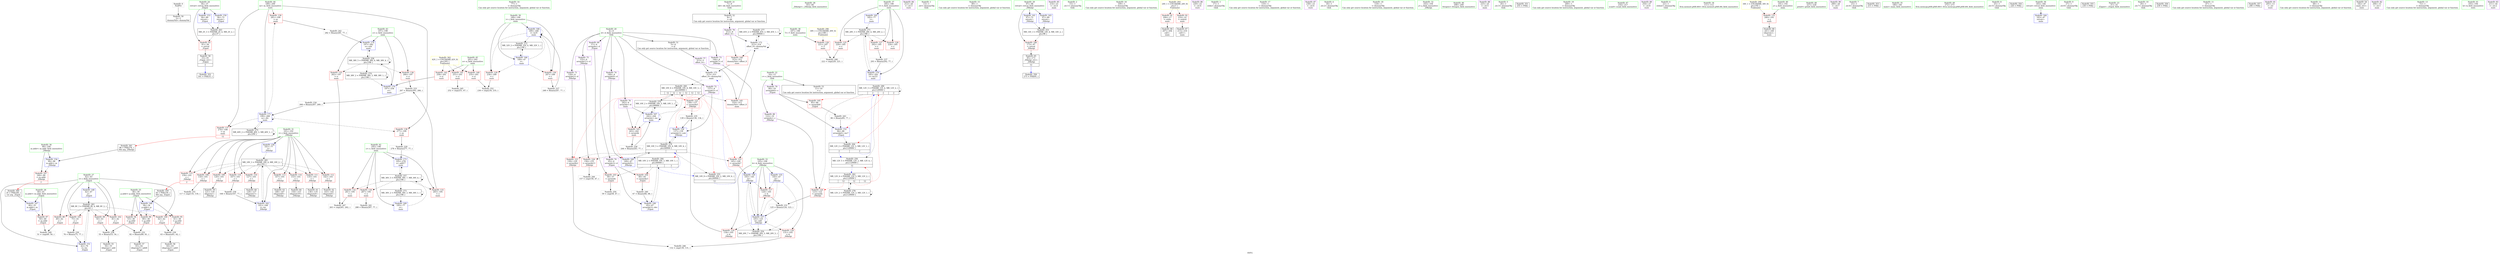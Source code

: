digraph "SVFG" {
	label="SVFG";

	Node0x55ccf06d3bd0 [shape=record,color=grey,label="{NodeID: 0\nNullPtr}"];
	Node0x55ccf06d3bd0 -> Node0x55ccf06fb740[style=solid];
	Node0x55ccf0713d00 [shape=record,color=black,label="{NodeID: 263\nMR_2V_3 = PHI(MR_2V_4, MR_2V_2, )\npts\{37 \}\n}"];
	Node0x55ccf0713d00 -> Node0x55ccf06fdaf0[style=dashed];
	Node0x55ccf06fae00 [shape=record,color=red,label="{NodeID: 97\n50\<--40\n\<--m.addr\n_Z2goii\n}"];
	Node0x55ccf06fae00 -> Node0x55ccf0708bc0[style=solid];
	Node0x55ccf06f82f0 [shape=record,color=green,label="{NodeID: 14\n77\<--1\n\<--dummyObj\nCan only get source location for instruction, argument, global var or function.}"];
	Node0x55ccf0732a00 [shape=record,color=black,label="{NodeID: 360\n35 = PHI(160, )\n1st arg _Z2goii }"];
	Node0x55ccf0732a00 -> Node0x55ccf0701700[style=solid];
	Node0x55ccf0718700 [shape=record,color=black,label="{NodeID: 277\nMR_45V_2 = PHI(MR_45V_3, MR_45V_1, )\npts\{90000 \}\n}"];
	Node0x55ccf0718700 -> Node0x55ccf0702b50[style=dashed];
	Node0x55ccf0718700 -> Node0x55ccf0718700[style=dashed];
	Node0x55ccf06fa940 [shape=record,color=red,label="{NodeID: 111\n135\<--101\n\<--i\n_Z4helpi\n}"];
	Node0x55ccf06fa940 -> Node0x55ccf06fc0f0[style=solid];
	Node0x55ccf06f9450 [shape=record,color=green,label="{NodeID: 28\n93\<--94\n_Z4helpi\<--_Z4helpi_field_insensitive\n}"];
	Node0x55ccf0700520 [shape=record,color=red,label="{NodeID: 125\n220\<--185\n\<--t\nmain\n}"];
	Node0x55ccf0700520 -> Node0x55ccf0708a40[style=solid];
	Node0x55ccf06f9fe0 [shape=record,color=green,label="{NodeID: 42\n195\<--196\ns\<--s_field_insensitive\nmain\n}"];
	Node0x55ccf06f9fe0 -> Node0x55ccf0700ad0[style=solid];
	Node0x55ccf06f9fe0 -> Node0x55ccf0700ba0[style=solid];
	Node0x55ccf06f9fe0 -> Node0x55ccf0700c70[style=solid];
	Node0x55ccf06f9fe0 -> Node0x55ccf07028e0[style=solid];
	Node0x55ccf06f9fe0 -> Node0x55ccf0702c20[style=solid];
	Node0x55ccf0701080 [shape=record,color=red,label="{NodeID: 139\n281\<--199\n\<--m\nmain\n}"];
	Node0x55ccf0701080 -> Node0x55ccf0708140[style=solid];
	Node0x55ccf06fbce0 [shape=record,color=black,label="{NodeID: 56\n64\<--63\nidxprom2\<--add1\n_Z2goii\n}"];
	Node0x55ccf0707840 [shape=record,color=grey,label="{NodeID: 236\n168 = Binary(167, 77, )\n}"];
	Node0x55ccf0707840 -> Node0x55ccf0702330[style=solid];
	Node0x55ccf0701be0 [shape=record,color=blue,label="{NodeID: 153\n36\<--89\nretval\<--\n_Z2goii\n}"];
	Node0x55ccf0701be0 -> Node0x55ccf0713d00[style=dashed];
	Node0x55ccf06fc840 [shape=record,color=purple,label="{NodeID: 70\n65\<--4\narrayidx3\<--d\n_Z2goii\n}"];
	Node0x55ccf06fc840 -> Node0x55ccf06fb3b0[style=solid];
	Node0x55ccf06fc840 -> Node0x55ccf07018a0[style=solid];
	Node0x55ccf0708d40 [shape=record,color=grey,label="{NodeID: 250\n59 = cmp(58, 47, )\n}"];
	Node0x55ccf0702740 [shape=record,color=blue,label="{NodeID: 167\n242\<--244\narrayidx\<--inc\nmain\n}"];
	Node0x55ccf0702740 -> Node0x55ccf07013c0[style=dashed];
	Node0x55ccf0702740 -> Node0x55ccf0702740[style=dashed];
	Node0x55ccf0702740 -> Node0x55ccf0712e00[style=dashed];
	Node0x55ccf0702740 -> Node0x55ccf0718200[style=dashed];
	Node0x55ccf06fd3a0 [shape=record,color=purple,label="{NodeID: 84\n212\<--20\n\<--.str.3\nmain\n}"];
	Node0x55ccf06e7e80 [shape=record,color=green,label="{NodeID: 1\n13\<--1\n.str\<--dummyObj\nGlob }"];
	Node0x55ccf0714200 [shape=record,color=black,label="{NodeID: 264\nMR_12V_2 = PHI(MR_12V_3, MR_12V_1, )\npts\{120000 \}\n|{<s0>2|<s1>2}}"];
	Node0x55ccf0714200:s0 -> Node0x55ccf0711a00[style=dashed,color=blue];
	Node0x55ccf0714200:s1 -> Node0x55ccf0719600[style=dashed,color=blue];
	Node0x55ccf06faed0 [shape=record,color=red,label="{NodeID: 98\n49\<--42\n\<--i\n_Z2goii\n}"];
	Node0x55ccf06faed0 -> Node0x55ccf0708bc0[style=solid];
	Node0x55ccf06f83c0 [shape=record,color=green,label="{NodeID: 15\n89\<--1\n\<--dummyObj\nCan only get source location for instruction, argument, global var or function.}"];
	Node0x55ccf0732b40 [shape=record,color=black,label="{NodeID: 361\n96 = PHI(274, )\n0th arg _Z4helpi }"];
	Node0x55ccf0732b40 -> Node0x55ccf0701cb0[style=solid];
	Node0x55ccf0718c00 [shape=record,color=black,label="{NodeID: 278\nMR_12V_2 = PHI(MR_12V_3, MR_12V_1, )\npts\{120000 \}\n}"];
	Node0x55ccf0718c00 -> Node0x55ccf0713800[style=dashed];
	Node0x55ccf0718c00 -> Node0x55ccf0718c00[style=dashed];
	Node0x55ccf06faa10 [shape=record,color=red,label="{NodeID: 112\n142\<--101\n\<--i\n_Z4helpi\n}"];
	Node0x55ccf06faa10 -> Node0x55ccf06fc1c0[style=solid];
	Node0x55ccf06f9520 [shape=record,color=green,label="{NodeID: 29\n97\<--98\nretval\<--retval_field_insensitive\n_Z4helpi\n}"];
	Node0x55ccf06f9520 -> Node0x55ccf06fa530[style=solid];
	Node0x55ccf06f9520 -> Node0x55ccf0702260[style=solid];
	Node0x55ccf06f9520 -> Node0x55ccf0702400[style=solid];
	Node0x55ccf07005f0 [shape=record,color=red,label="{NodeID: 126\n224\<--185\n\<--t\nmain\n}"];
	Node0x55ccf06fa0b0 [shape=record,color=green,label="{NodeID: 43\n197\<--198\ne\<--e_field_insensitive\nmain\n}"];
	Node0x55ccf06fa0b0 -> Node0x55ccf0700d40[style=solid];
	Node0x55ccf06fa0b0 -> Node0x55ccf0700e10[style=solid];
	Node0x55ccf06fa0b0 -> Node0x55ccf07029b0[style=solid];
	Node0x55ccf06fa0b0 -> Node0x55ccf0702cf0[style=solid];
	Node0x55ccf0701150 [shape=record,color=red,label="{NodeID: 140\n235\<--201\n\<--n\nmain\n}"];
	Node0x55ccf0701150 -> Node0x55ccf0709040[style=solid];
	Node0x55ccf06fbdb0 [shape=record,color=black,label="{NodeID: 57\n83\<--82\nidxprom5\<--add4\n_Z2goii\n}"];
	Node0x55ccf07079c0 [shape=record,color=grey,label="{NodeID: 237\n293 = Binary(292, 77, )\n}"];
	Node0x55ccf07079c0 -> Node0x55ccf0702e90[style=solid];
	Node0x55ccf0701cb0 [shape=record,color=blue,label="{NodeID: 154\n99\<--96\nm.addr\<--m\n_Z4helpi\n}"];
	Node0x55ccf0701cb0 -> Node0x55ccf06fa600[style=dashed];
	Node0x55ccf06fc910 [shape=record,color=purple,label="{NodeID: 71\n129\<--4\narrayidx2\<--d\n_Z4helpi\n}"];
	Node0x55ccf06fc910 -> Node0x55ccf07001e0[style=solid];
	Node0x55ccf0708ec0 [shape=record,color=grey,label="{NodeID: 251\n117 = cmp(116, 118, )\n}"];
	Node0x55ccf0702810 [shape=record,color=blue,label="{NodeID: 168\n189\<--248\ni\<--inc9\nmain\n}"];
	Node0x55ccf0702810 -> Node0x55ccf0700860[style=dashed];
	Node0x55ccf0702810 -> Node0x55ccf0700930[style=dashed];
	Node0x55ccf0702810 -> Node0x55ccf0702810[style=dashed];
	Node0x55ccf0702810 -> Node0x55ccf0716e00[style=dashed];
	Node0x55ccf06fd470 [shape=record,color=purple,label="{NodeID: 85\n214\<--23\n\<--.str.4\nmain\n}"];
	Node0x55ccf06d4130 [shape=record,color=green,label="{NodeID: 2\n15\<--1\n.str.1\<--dummyObj\nGlob }"];
	Node0x55ccf0714700 [shape=record,color=black,label="{NodeID: 265\nMR_18V_3 = PHI(MR_18V_4, MR_18V_2, )\npts\{102 \}\n}"];
	Node0x55ccf0714700 -> Node0x55ccf06fa6d0[style=dashed];
	Node0x55ccf0714700 -> Node0x55ccf06fa7a0[style=dashed];
	Node0x55ccf0714700 -> Node0x55ccf06fa870[style=dashed];
	Node0x55ccf0714700 -> Node0x55ccf06fa940[style=dashed];
	Node0x55ccf0714700 -> Node0x55ccf06faa10[style=dashed];
	Node0x55ccf0714700 -> Node0x55ccf06faae0[style=dashed];
	Node0x55ccf0714700 -> Node0x55ccf06fabb0[style=dashed];
	Node0x55ccf0714700 -> Node0x55ccf06ffd80[style=dashed];
	Node0x55ccf0714700 -> Node0x55ccf06ffe10[style=dashed];
	Node0x55ccf0714700 -> Node0x55ccf0702330[style=dashed];
	Node0x55ccf06fafa0 [shape=record,color=red,label="{NodeID: 99\n54\<--42\n\<--i\n_Z2goii\n}"];
	Node0x55ccf06fafa0 -> Node0x55ccf0707b40[style=solid];
	Node0x55ccf06f8c10 [shape=record,color=green,label="{NodeID: 16\n109\<--1\n\<--dummyObj\nCan only get source location for instruction, argument, global var or function.}"];
	Node0x55ccf0719100 [shape=record,color=black,label="{NodeID: 279\nMR_10V_5 = PHI(MR_10V_6, MR_10V_4, )\npts\{60000 \}\n|{|<s7>2}}"];
	Node0x55ccf0719100 -> Node0x55ccf07001e0[style=dashed];
	Node0x55ccf0719100 -> Node0x55ccf07002b0[style=dashed];
	Node0x55ccf0719100 -> Node0x55ccf0700380[style=dashed];
	Node0x55ccf0719100 -> Node0x55ccf0700450[style=dashed];
	Node0x55ccf0719100 -> Node0x55ccf0701ff0[style=dashed];
	Node0x55ccf0719100 -> Node0x55ccf0702190[style=dashed];
	Node0x55ccf0719100 -> Node0x55ccf0711500[style=dashed];
	Node0x55ccf0719100:s7 -> Node0x55ccf071aa00[style=dashed,color=red];
	Node0x55ccf06faae0 [shape=record,color=red,label="{NodeID: 113\n147\<--101\n\<--i\n_Z4helpi\n}"];
	Node0x55ccf06faae0 -> Node0x55ccf06fc290[style=solid];
	Node0x55ccf06f95f0 [shape=record,color=green,label="{NodeID: 30\n99\<--100\nm.addr\<--m.addr_field_insensitive\n_Z4helpi\n}"];
	Node0x55ccf06f95f0 -> Node0x55ccf06fa600[style=solid];
	Node0x55ccf06f95f0 -> Node0x55ccf0701cb0[style=solid];
	Node0x55ccf071d700 [shape=record,color=yellow,style=double,label="{NodeID: 293\n24V_1 = ENCHI(MR_24V_0)\npts\{1 \}\nFun[main]}"];
	Node0x55ccf071d700 -> Node0x55ccf06fd950[style=dashed];
	Node0x55ccf071d700 -> Node0x55ccf06fda20[style=dashed];
	Node0x55ccf07006c0 [shape=record,color=red,label="{NodeID: 127\n292\<--185\n\<--t\nmain\n}"];
	Node0x55ccf07006c0 -> Node0x55ccf07079c0[style=solid];
	Node0x55ccf06fa180 [shape=record,color=green,label="{NodeID: 44\n199\<--200\nm\<--m_field_insensitive\nmain\n}"];
	Node0x55ccf06fa180 -> Node0x55ccf0700ee0[style=solid];
	Node0x55ccf06fa180 -> Node0x55ccf0700fb0[style=solid];
	Node0x55ccf06fa180 -> Node0x55ccf0701080[style=solid];
	Node0x55ccf06fa180 -> Node0x55ccf0702a80[style=solid];
	Node0x55ccf0701220 [shape=record,color=red,label="{NodeID: 141\n251\<--201\n\<--n\nmain\n}"];
	Node0x55ccf0701220 -> Node0x55ccf07085c0[style=solid];
	Node0x55ccf06fbe80 [shape=record,color=black,label="{NodeID: 58\n33\<--91\n_Z2goii_ret\<--\n_Z2goii\n|{<s0>2}}"];
	Node0x55ccf06fbe80:s0 -> Node0x55ccf07320d0[style=solid,color=blue];
	Node0x55ccf0707b40 [shape=record,color=grey,label="{NodeID: 238\n55 = Binary(53, 54, )\n}"];
	Node0x55ccf0707b40 -> Node0x55ccf06fbc10[style=solid];
	Node0x55ccf0701d80 [shape=record,color=blue,label="{NodeID: 155\n105\<--47\nk\<--\n_Z4helpi\n}"];
	Node0x55ccf0701d80 -> Node0x55ccf06ffea0[style=dashed];
	Node0x55ccf0701d80 -> Node0x55ccf0701f20[style=dashed];
	Node0x55ccf0701d80 -> Node0x55ccf0711000[style=dashed];
	Node0x55ccf06fc9e0 [shape=record,color=purple,label="{NodeID: 72\n137\<--4\narrayidx5\<--d\n_Z4helpi\n}"];
	Node0x55ccf06fc9e0 -> Node0x55ccf07002b0[style=solid];
	Node0x55ccf06fc9e0 -> Node0x55ccf0701ff0[style=solid];
	Node0x55ccf0709040 [shape=record,color=grey,label="{NodeID: 252\n236 = cmp(234, 235, )\n}"];
	Node0x55ccf07028e0 [shape=record,color=blue,label="{NodeID: 169\n195\<--77\ns\<--\nmain\n}"];
	Node0x55ccf07028e0 -> Node0x55ccf0711f00[style=dashed];
	Node0x55ccf06fd540 [shape=record,color=purple,label="{NodeID: 86\n229\<--23\n\<--.str.4\nmain\n}"];
	Node0x55ccf06ee6b0 [shape=record,color=green,label="{NodeID: 3\n17\<--1\nstdin\<--dummyObj\nGlob }"];
	Node0x55ccf06fb070 [shape=record,color=red,label="{NodeID: 100\n62\<--42\n\<--i\n_Z2goii\n}"];
	Node0x55ccf06fb070 -> Node0x55ccf0707cc0[style=solid];
	Node0x55ccf06f8ca0 [shape=record,color=green,label="{NodeID: 17\n110\<--1\n\<--dummyObj\nCan only get source location for instruction, argument, global var or function.}"];
	Node0x55ccf0719600 [shape=record,color=black,label="{NodeID: 280\nMR_12V_3 = PHI(MR_12V_4, MR_12V_2, )\npts\{120000 \}\n|{|<s3>2|<s4>2|<s5>2}}"];
	Node0x55ccf0719600 -> Node0x55ccf0700110[style=dashed];
	Node0x55ccf0719600 -> Node0x55ccf0711a00[style=dashed];
	Node0x55ccf0719600 -> Node0x55ccf0719600[style=dashed];
	Node0x55ccf0719600:s3 -> Node0x55ccf06fb480[style=dashed,color=red];
	Node0x55ccf0719600:s4 -> Node0x55ccf0701b10[style=dashed,color=red];
	Node0x55ccf0719600:s5 -> Node0x55ccf0714200[style=dashed,color=red];
	Node0x55ccf06fabb0 [shape=record,color=red,label="{NodeID: 114\n153\<--101\n\<--i\n_Z4helpi\n}"];
	Node0x55ccf06fabb0 -> Node0x55ccf06fc360[style=solid];
	Node0x55ccf06f96c0 [shape=record,color=green,label="{NodeID: 31\n101\<--102\ni\<--i_field_insensitive\n_Z4helpi\n}"];
	Node0x55ccf06f96c0 -> Node0x55ccf06fa6d0[style=solid];
	Node0x55ccf06f96c0 -> Node0x55ccf06fa7a0[style=solid];
	Node0x55ccf06f96c0 -> Node0x55ccf06fa870[style=solid];
	Node0x55ccf06f96c0 -> Node0x55ccf06fa940[style=solid];
	Node0x55ccf06f96c0 -> Node0x55ccf06faa10[style=solid];
	Node0x55ccf06f96c0 -> Node0x55ccf06faae0[style=solid];
	Node0x55ccf06f96c0 -> Node0x55ccf06fabb0[style=solid];
	Node0x55ccf06f96c0 -> Node0x55ccf06ffd80[style=solid];
	Node0x55ccf06f96c0 -> Node0x55ccf06ffe10[style=solid];
	Node0x55ccf06f96c0 -> Node0x55ccf0701e50[style=solid];
	Node0x55ccf06f96c0 -> Node0x55ccf0702330[style=solid];
	Node0x55ccf0700790 [shape=record,color=red,label="{NodeID: 128\n221\<--187\n\<--T\nmain\n}"];
	Node0x55ccf0700790 -> Node0x55ccf0708a40[style=solid];
	Node0x55ccf06fa250 [shape=record,color=green,label="{NodeID: 45\n201\<--202\nn\<--n_field_insensitive\nmain\n}"];
	Node0x55ccf06fa250 -> Node0x55ccf0701150[style=solid];
	Node0x55ccf06fa250 -> Node0x55ccf0701220[style=solid];
	Node0x55ccf06fa250 -> Node0x55ccf07012f0[style=solid];
	Node0x55ccf07012f0 [shape=record,color=red,label="{NodeID: 142\n258\<--201\n\<--n\nmain\n}"];
	Node0x55ccf07012f0 -> Node0x55ccf07029b0[style=solid];
	Node0x55ccf06fbf50 [shape=record,color=black,label="{NodeID: 59\n121\<--120\nidxprom\<--\n_Z4helpi\n}"];
	Node0x55ccf0707cc0 [shape=record,color=grey,label="{NodeID: 239\n63 = Binary(61, 62, )\n}"];
	Node0x55ccf0707cc0 -> Node0x55ccf06fbce0[style=solid];
	Node0x55ccf0701e50 [shape=record,color=blue,label="{NodeID: 156\n101\<--77\ni\<--\n_Z4helpi\n}"];
	Node0x55ccf0701e50 -> Node0x55ccf0714700[style=dashed];
	Node0x55ccf06fcab0 [shape=record,color=purple,label="{NodeID: 73\n144\<--4\narrayidx7\<--d\n_Z4helpi\n}"];
	Node0x55ccf06fcab0 -> Node0x55ccf0700380[style=solid];
	Node0x55ccf0710b00 [shape=record,color=black,label="{NodeID: 253\nMR_14V_3 = PHI(MR_14V_4, MR_14V_2, )\npts\{98 \}\n}"];
	Node0x55ccf0710b00 -> Node0x55ccf06fa530[style=dashed];
	Node0x55ccf07029b0 [shape=record,color=blue,label="{NodeID: 170\n197\<--258\ne\<--\nmain\n}"];
	Node0x55ccf07029b0 -> Node0x55ccf0712400[style=dashed];
	Node0x55ccf06fd610 [shape=record,color=purple,label="{NodeID: 87\n238\<--23\n\<--.str.4\nmain\n}"];
	Node0x55ccf06e7c70 [shape=record,color=green,label="{NodeID: 4\n18\<--1\n.str.2\<--dummyObj\nGlob }"];
	Node0x55ccf06fb140 [shape=record,color=red,label="{NodeID: 101\n75\<--42\n\<--i\n_Z2goii\n}"];
	Node0x55ccf06fb140 -> Node0x55ccf0706f40[style=solid];
	Node0x55ccf06f8d30 [shape=record,color=green,label="{NodeID: 18\n118\<--1\n\<--dummyObj\nCan only get source location for instruction, argument, global var or function.}"];
	Node0x55ccf06ffd80 [shape=record,color=red,label="{NodeID: 115\n159\<--101\n\<--i\n_Z4helpi\n|{<s0>2}}"];
	Node0x55ccf06ffd80:s0 -> Node0x55ccf0732830[style=solid,color=red];
	Node0x55ccf06f9790 [shape=record,color=green,label="{NodeID: 32\n103\<--104\nj\<--j_field_insensitive\n_Z4helpi\n}"];
	Node0x55ccf0700860 [shape=record,color=red,label="{NodeID: 129\n234\<--189\n\<--i\nmain\n}"];
	Node0x55ccf0700860 -> Node0x55ccf0709040[style=solid];
	Node0x55ccf06fa320 [shape=record,color=green,label="{NodeID: 46\n208\<--209\nfreopen\<--freopen_field_insensitive\n}"];
	Node0x55ccf07013c0 [shape=record,color=red,label="{NodeID: 143\n243\<--242\n\<--arrayidx\nmain\n}"];
	Node0x55ccf07013c0 -> Node0x55ccf0706c40[style=solid];
	Node0x55ccf06fc020 [shape=record,color=black,label="{NodeID: 60\n128\<--127\nidxprom1\<--\n_Z4helpi\n}"];
	Node0x55ccf0707e40 [shape=record,color=grey,label="{NodeID: 240\n67 = Binary(66, 68, )\n}"];
	Node0x55ccf0707e40 -> Node0x55ccf07018a0[style=solid];
	Node0x55ccf0701f20 [shape=record,color=blue,label="{NodeID: 157\n105\<--125\nk\<--add\n_Z4helpi\n}"];
	Node0x55ccf0701f20 -> Node0x55ccf06ffea0[style=dashed];
	Node0x55ccf0701f20 -> Node0x55ccf06fff70[style=dashed];
	Node0x55ccf0701f20 -> Node0x55ccf0700040[style=dashed];
	Node0x55ccf0701f20 -> Node0x55ccf0701f20[style=dashed];
	Node0x55ccf0701f20 -> Node0x55ccf07020c0[style=dashed];
	Node0x55ccf0701f20 -> Node0x55ccf0711000[style=dashed];
	Node0x55ccf06fcb80 [shape=record,color=purple,label="{NodeID: 74\n149\<--4\narrayidx9\<--d\n_Z4helpi\n}"];
	Node0x55ccf06fcb80 -> Node0x55ccf0702190[style=solid];
	Node0x55ccf0711000 [shape=record,color=black,label="{NodeID: 254\nMR_20V_7 = PHI(MR_20V_3, MR_20V_5, )\npts\{106 \}\n}"];
	Node0x55ccf0702a80 [shape=record,color=blue,label="{NodeID: 171\n199\<--268\nm\<--div\nmain\n}"];
	Node0x55ccf0702a80 -> Node0x55ccf0700ee0[style=dashed];
	Node0x55ccf0702a80 -> Node0x55ccf0700fb0[style=dashed];
	Node0x55ccf0702a80 -> Node0x55ccf0701080[style=dashed];
	Node0x55ccf0702a80 -> Node0x55ccf0702a80[style=dashed];
	Node0x55ccf0702a80 -> Node0x55ccf0717d00[style=dashed];
	Node0x55ccf06fd6e0 [shape=record,color=purple,label="{NodeID: 88\n225\<--25\n\<--.str.5\nmain\n}"];
	Node0x55ccf06e7d00 [shape=record,color=green,label="{NodeID: 5\n20\<--1\n.str.3\<--dummyObj\nGlob }"];
	Node0x55ccf0731580 [shape=record,color=black,label="{NodeID: 351\n255 = PHI()\n}"];
	Node0x55ccf06fb210 [shape=record,color=red,label="{NodeID: 102\n81\<--42\n\<--i\n_Z2goii\n}"];
	Node0x55ccf06fb210 -> Node0x55ccf0707240[style=solid];
	Node0x55ccf06f8dc0 [shape=record,color=green,label="{NodeID: 19\n269\<--1\n\<--dummyObj\nCan only get source location for instruction, argument, global var or function.}"];
	Node0x55ccf06ffe10 [shape=record,color=red,label="{NodeID: 116\n167\<--101\n\<--i\n_Z4helpi\n}"];
	Node0x55ccf06ffe10 -> Node0x55ccf0707840[style=solid];
	Node0x55ccf06f9860 [shape=record,color=green,label="{NodeID: 33\n105\<--106\nk\<--k_field_insensitive\n_Z4helpi\n}"];
	Node0x55ccf06f9860 -> Node0x55ccf06ffea0[style=solid];
	Node0x55ccf06f9860 -> Node0x55ccf06fff70[style=solid];
	Node0x55ccf06f9860 -> Node0x55ccf0700040[style=solid];
	Node0x55ccf06f9860 -> Node0x55ccf0701d80[style=solid];
	Node0x55ccf06f9860 -> Node0x55ccf0701f20[style=solid];
	Node0x55ccf06f9860 -> Node0x55ccf07020c0[style=solid];
	Node0x55ccf071e3e0 [shape=record,color=yellow,style=double,label="{NodeID: 296\n30V_1 = ENCHI(MR_30V_0)\npts\{188 \}\nFun[main]}"];
	Node0x55ccf071e3e0 -> Node0x55ccf0700790[style=dashed];
	Node0x55ccf0700930 [shape=record,color=red,label="{NodeID: 130\n247\<--189\n\<--i\nmain\n}"];
	Node0x55ccf0700930 -> Node0x55ccf0706ac0[style=solid];
	Node0x55ccf06fa420 [shape=record,color=green,label="{NodeID: 47\n216\<--217\nscanf\<--scanf_field_insensitive\n}"];
	Node0x55ccf0706ac0 [shape=record,color=grey,label="{NodeID: 227\n248 = Binary(247, 77, )\n}"];
	Node0x55ccf0706ac0 -> Node0x55ccf0702810[style=solid];
	Node0x55ccf0701490 [shape=record,color=red,label="{NodeID: 144\n315\<--312\ndummyVal\<--offset_0\nmain\n}"];
	Node0x55ccf0701490 -> Node0x55ccf0702dc0[style=solid];
	Node0x55ccf06fc0f0 [shape=record,color=black,label="{NodeID: 61\n136\<--135\nidxprom4\<--\n_Z4helpi\n}"];
	Node0x55ccf0707fc0 [shape=record,color=grey,label="{NodeID: 241\n288 = Binary(287, 77, )\n}"];
	Node0x55ccf0701ff0 [shape=record,color=blue,label="{NodeID: 158\n137\<--139\narrayidx5\<--sub\n_Z4helpi\n}"];
	Node0x55ccf0701ff0 -> Node0x55ccf0719100[style=dashed];
	Node0x55ccf06fcc50 [shape=record,color=purple,label="{NodeID: 75\n155\<--4\narrayidx11\<--d\n_Z4helpi\n}"];
	Node0x55ccf06fcc50 -> Node0x55ccf0700450[style=solid];
	Node0x55ccf0711500 [shape=record,color=black,label="{NodeID: 255\nMR_10V_8 = PHI(MR_10V_2, MR_10V_6, )\npts\{60000 \}\n|{<s0>12}}"];
	Node0x55ccf0711500:s0 -> Node0x55ccf0702dc0[style=dashed,color=blue];
	Node0x55ccf0702b50 [shape=record,color=blue, style = dotted,label="{NodeID: 172\n312\<--314\noffset_0\<--dummyVal\nmain\n}"];
	Node0x55ccf0702b50 -> Node0x55ccf0701490[style=dashed];
	Node0x55ccf0702b50 -> Node0x55ccf0702b50[style=dashed];
	Node0x55ccf0702b50 -> Node0x55ccf0718700[style=dashed];
	Node0x55ccf06fd7b0 [shape=record,color=purple,label="{NodeID: 89\n254\<--27\n\<--.str.6\nmain\n}"];
	Node0x55ccf06e8e80 [shape=record,color=green,label="{NodeID: 6\n22\<--1\nstdout\<--dummyObj\nGlob }"];
	Node0x55ccf07320d0 [shape=record,color=black,label="{NodeID: 352\n161 = PHI(33, )\n}"];
	Node0x55ccf06fb2e0 [shape=record,color=red,label="{NodeID: 103\n58\<--57\n\<--arrayidx\n_Z2goii\n}"];
	Node0x55ccf06fb2e0 -> Node0x55ccf0708d40[style=solid];
	Node0x55ccf06f8e50 [shape=record,color=green,label="{NodeID: 20\n4\<--6\nd\<--d_field_insensitive\nGlob }"];
	Node0x55ccf06f8e50 -> Node0x55ccf06fb840[style=solid];
	Node0x55ccf06f8e50 -> Node0x55ccf06fc770[style=solid];
	Node0x55ccf06f8e50 -> Node0x55ccf06fc840[style=solid];
	Node0x55ccf06f8e50 -> Node0x55ccf06fc910[style=solid];
	Node0x55ccf06f8e50 -> Node0x55ccf06fc9e0[style=solid];
	Node0x55ccf06f8e50 -> Node0x55ccf06fcab0[style=solid];
	Node0x55ccf06f8e50 -> Node0x55ccf06fcb80[style=solid];
	Node0x55ccf06f8e50 -> Node0x55ccf06fcc50[style=solid];
	Node0x55ccf06f8e50 -> Node0x55ccf06fcd20[style=solid];
	Node0x55ccf071a500 [shape=record,color=black,label="{NodeID: 283\nMR_8V_3 = PHI(MR_8V_4, MR_8V_2, )\npts\{43 \}\n}"];
	Node0x55ccf071a500 -> Node0x55ccf06faed0[style=dashed];
	Node0x55ccf071a500 -> Node0x55ccf06fafa0[style=dashed];
	Node0x55ccf071a500 -> Node0x55ccf06fb070[style=dashed];
	Node0x55ccf071a500 -> Node0x55ccf06fb140[style=dashed];
	Node0x55ccf071a500 -> Node0x55ccf06fb210[style=dashed];
	Node0x55ccf071a500 -> Node0x55ccf0701a40[style=dashed];
	Node0x55ccf06ffea0 [shape=record,color=red,label="{NodeID: 117\n124\<--105\n\<--k\n_Z4helpi\n}"];
	Node0x55ccf06ffea0 -> Node0x55ccf07070c0[style=solid];
	Node0x55ccf06f9930 [shape=record,color=green,label="{NodeID: 34\n111\<--112\nllvm.memset.p0i8.i64\<--llvm.memset.p0i8.i64_field_insensitive\n}"];
	Node0x55ccf0700a00 [shape=record,color=red,label="{NodeID: 131\n240\<--191\n\<--j\nmain\n}"];
	Node0x55ccf0700a00 -> Node0x55ccf06fc6a0[style=solid];
	Node0x55ccf06fb540 [shape=record,color=green,label="{NodeID: 48\n227\<--228\nprintf\<--printf_field_insensitive\n}"];
	Node0x55ccf0706c40 [shape=record,color=grey,label="{NodeID: 228\n244 = Binary(243, 77, )\n}"];
	Node0x55ccf0706c40 -> Node0x55ccf0702740[style=solid];
	Node0x55ccf0701560 [shape=record,color=red,label="{NodeID: 145\n314\<--313\ndummyVal\<--offset_0\nmain\n}"];
	Node0x55ccf0701560 -> Node0x55ccf0702b50[style=solid];
	Node0x55ccf06fc1c0 [shape=record,color=black,label="{NodeID: 62\n143\<--142\nidxprom6\<--\n_Z4helpi\n}"];
	Node0x55ccf0708140 [shape=record,color=grey,label="{NodeID: 242\n282 = Binary(281, 77, )\n}"];
	Node0x55ccf0708140 -> Node0x55ccf0702cf0[style=solid];
	Node0x55ccf07020c0 [shape=record,color=blue,label="{NodeID: 159\n105\<--145\nk\<--\n_Z4helpi\n}"];
	Node0x55ccf07020c0 -> Node0x55ccf06ffea0[style=dashed];
	Node0x55ccf07020c0 -> Node0x55ccf0701f20[style=dashed];
	Node0x55ccf07020c0 -> Node0x55ccf0711000[style=dashed];
	Node0x55ccf06fcd20 [shape=record,color=purple,label="{NodeID: 76\n242\<--4\narrayidx\<--d\nmain\n}"];
	Node0x55ccf06fcd20 -> Node0x55ccf07013c0[style=solid];
	Node0x55ccf06fcd20 -> Node0x55ccf0702740[style=solid];
	Node0x55ccf0711a00 [shape=record,color=black,label="{NodeID: 256\nMR_12V_5 = PHI(MR_12V_2, MR_12V_4, )\npts\{120000 \}\n|{<s0>12}}"];
	Node0x55ccf0711a00:s0 -> Node0x55ccf0713800[style=dashed,color=blue];
	Node0x55ccf0702c20 [shape=record,color=blue,label="{NodeID: 173\n195\<--278\ns\<--add17\nmain\n}"];
	Node0x55ccf0702c20 -> Node0x55ccf0711f00[style=dashed];
	Node0x55ccf06fd880 [shape=record,color=purple,label="{NodeID: 90\n289\<--29\n\<--.str.7\nmain\n}"];
	Node0x55ccf06e8f10 [shape=record,color=green,label="{NodeID: 7\n23\<--1\n.str.4\<--dummyObj\nGlob }"];
	Node0x55ccf0732230 [shape=record,color=black,label="{NodeID: 353\n215 = PHI()\n}"];
	Node0x55ccf06fb3b0 [shape=record,color=red,label="{NodeID: 104\n66\<--65\n\<--arrayidx3\n_Z2goii\n}"];
	Node0x55ccf06fb3b0 -> Node0x55ccf0707e40[style=solid];
	Node0x55ccf06f8ee0 [shape=record,color=green,label="{NodeID: 21\n7\<--9\ndd\<--dd_field_insensitive\nGlob }"];
	Node0x55ccf06f8ee0 -> Node0x55ccf06fb940[style=solid];
	Node0x55ccf071aa00 [shape=record,color=black,label="{NodeID: 284\nMR_10V_2 = PHI(MR_10V_3, MR_10V_1, )\npts\{60000 \}\n|{|<s3>2|<s4>2}}"];
	Node0x55ccf071aa00 -> Node0x55ccf06fb2e0[style=dashed];
	Node0x55ccf071aa00 -> Node0x55ccf06fb3b0[style=dashed];
	Node0x55ccf071aa00 -> Node0x55ccf07018a0[style=dashed];
	Node0x55ccf071aa00:s3 -> Node0x55ccf0711500[style=dashed,color=blue];
	Node0x55ccf071aa00:s4 -> Node0x55ccf0719100[style=dashed,color=blue];
	Node0x55ccf06fff70 [shape=record,color=red,label="{NodeID: 118\n131\<--105\n\<--k\n_Z4helpi\n}"];
	Node0x55ccf06fff70 -> Node0x55ccf0708740[style=solid];
	Node0x55ccf06f9a00 [shape=record,color=green,label="{NodeID: 35\n180\<--181\nmain\<--main_field_insensitive\n}"];
	Node0x55ccf071e5a0 [shape=record,color=yellow,style=double,label="{NodeID: 298\n34V_1 = ENCHI(MR_34V_0)\npts\{192 \}\nFun[main]}"];
	Node0x55ccf071e5a0 -> Node0x55ccf0700a00[style=dashed];
	Node0x55ccf0700ad0 [shape=record,color=red,label="{NodeID: 132\n261\<--195\n\<--s\nmain\n}"];
	Node0x55ccf0700ad0 -> Node0x55ccf07088c0[style=solid];
	Node0x55ccf06fb640 [shape=record,color=green,label="{NodeID: 49\n272\<--273\nllvm.memcpy.p0i8.p0i8.i64\<--llvm.memcpy.p0i8.p0i8.i64_field_insensitive\n}"];
	Node0x55ccf0706dc0 [shape=record,color=grey,label="{NodeID: 229\n278 = Binary(277, 77, )\n}"];
	Node0x55ccf0706dc0 -> Node0x55ccf0702c20[style=solid];
	Node0x55ccf0701630 [shape=record,color=blue,label="{NodeID: 146\n38\<--34\np.addr\<--p\n_Z2goii\n}"];
	Node0x55ccf0701630 -> Node0x55ccf06fdbc0[style=dashed];
	Node0x55ccf0701630 -> Node0x55ccf06fdc90[style=dashed];
	Node0x55ccf0701630 -> Node0x55ccf06fad30[style=dashed];
	Node0x55ccf06fc290 [shape=record,color=black,label="{NodeID: 63\n148\<--147\nidxprom8\<--\n_Z4helpi\n}"];
	Node0x55ccf07082c0 [shape=record,color=grey,label="{NodeID: 243\n86 = Binary(85, 77, )\n}"];
	Node0x55ccf07082c0 -> Node0x55ccf0701b10[style=solid];
	Node0x55ccf0702190 [shape=record,color=blue,label="{NodeID: 160\n149\<--47\narrayidx9\<--\n_Z4helpi\n}"];
	Node0x55ccf0702190 -> Node0x55ccf0719100[style=dashed];
	Node0x55ccf06fcdf0 [shape=record,color=purple,label="{NodeID: 77\n313\<--5\noffset_0\<--\n}"];
	Node0x55ccf06fcdf0 -> Node0x55ccf0701560[style=solid];
	Node0x55ccf06fcdf0 -> Node0x55ccf0702dc0[style=solid];
	Node0x55ccf0711f00 [shape=record,color=black,label="{NodeID: 257\nMR_36V_5 = PHI(MR_36V_7, MR_36V_4, )\npts\{196 \}\n}"];
	Node0x55ccf0711f00 -> Node0x55ccf0700ad0[style=dashed];
	Node0x55ccf0711f00 -> Node0x55ccf0700ba0[style=dashed];
	Node0x55ccf0711f00 -> Node0x55ccf0700c70[style=dashed];
	Node0x55ccf0711f00 -> Node0x55ccf0702c20[style=dashed];
	Node0x55ccf0711f00 -> Node0x55ccf0711f00[style=dashed];
	Node0x55ccf0711f00 -> Node0x55ccf0717300[style=dashed];
	Node0x55ccf0702cf0 [shape=record,color=blue,label="{NodeID: 174\n197\<--282\ne\<--sub\nmain\n}"];
	Node0x55ccf0702cf0 -> Node0x55ccf0712400[style=dashed];
	Node0x55ccf06fd950 [shape=record,color=red,label="{NodeID: 91\n204\<--17\n\<--stdin\nmain\n}"];
	Node0x55ccf06fd950 -> Node0x55ccf06fc500[style=solid];
	Node0x55ccf06f7ee0 [shape=record,color=green,label="{NodeID: 8\n25\<--1\n.str.5\<--dummyObj\nGlob }"];
	Node0x55ccf0732300 [shape=record,color=black,label="{NodeID: 354\n226 = PHI()\n}"];
	Node0x55ccf0716900 [shape=record,color=black,label="{NodeID: 271\nMR_28V_3 = PHI(MR_28V_4, MR_28V_2, )\npts\{186 \}\n}"];
	Node0x55ccf0716900 -> Node0x55ccf0700520[style=dashed];
	Node0x55ccf0716900 -> Node0x55ccf07005f0[style=dashed];
	Node0x55ccf0716900 -> Node0x55ccf07006c0[style=dashed];
	Node0x55ccf0716900 -> Node0x55ccf0702e90[style=dashed];
	Node0x55ccf06fb480 [shape=record,color=red,label="{NodeID: 105\n85\<--84\n\<--arrayidx6\n_Z2goii\n}"];
	Node0x55ccf06fb480 -> Node0x55ccf07082c0[style=solid];
	Node0x55ccf06f8f70 [shape=record,color=green,label="{NodeID: 22\n10\<--12\nc\<--c_field_insensitive\nGlob }"];
	Node0x55ccf06f8f70 -> Node0x55ccf06fba40[style=solid];
	Node0x55ccf06f8f70 -> Node0x55ccf06fcf90[style=solid];
	Node0x55ccf06f8f70 -> Node0x55ccf06fd060[style=solid];
	Node0x55ccf0700040 [shape=record,color=red,label="{NodeID: 119\n134\<--105\n\<--k\n_Z4helpi\n}"];
	Node0x55ccf0700040 -> Node0x55ccf07076c0[style=solid];
	Node0x55ccf06f9b00 [shape=record,color=green,label="{NodeID: 36\n183\<--184\nretval\<--retval_field_insensitive\nmain\n}"];
	Node0x55ccf06f9b00 -> Node0x55ccf07024d0[style=solid];
	Node0x55ccf0700ba0 [shape=record,color=red,label="{NodeID: 133\n265\<--195\n\<--s\nmain\n}"];
	Node0x55ccf0700ba0 -> Node0x55ccf07073c0[style=solid];
	Node0x55ccf06fb740 [shape=record,color=black,label="{NodeID: 50\n2\<--3\ndummyVal\<--dummyVal\n}"];
	Node0x55ccf0706f40 [shape=record,color=grey,label="{NodeID: 230\n76 = Binary(75, 77, )\n}"];
	Node0x55ccf0706f40 -> Node0x55ccf0701a40[style=solid];
	Node0x55ccf0701700 [shape=record,color=blue,label="{NodeID: 147\n40\<--35\nm.addr\<--m\n_Z2goii\n}"];
	Node0x55ccf0701700 -> Node0x55ccf06fae00[style=dashed];
	Node0x55ccf06fc360 [shape=record,color=black,label="{NodeID: 64\n154\<--153\nidxprom10\<--\n_Z4helpi\n}"];
	Node0x55ccf0708440 [shape=record,color=grey,label="{NodeID: 244\n157 = cmp(156, 47, )\n}"];
	Node0x55ccf0702260 [shape=record,color=blue,label="{NodeID: 161\n97\<--72\nretval\<--\n_Z4helpi\n}"];
	Node0x55ccf0702260 -> Node0x55ccf0710b00[style=dashed];
	Node0x55ccf06fcec0 [shape=record,color=purple,label="{NodeID: 78\n312\<--8\noffset_0\<--\n}"];
	Node0x55ccf06fcec0 -> Node0x55ccf0701490[style=solid];
	Node0x55ccf06fcec0 -> Node0x55ccf0702b50[style=solid];
	Node0x55ccf0712400 [shape=record,color=black,label="{NodeID: 258\nMR_38V_5 = PHI(MR_38V_6, MR_38V_4, )\npts\{198 \}\n}"];
	Node0x55ccf0712400 -> Node0x55ccf0700d40[style=dashed];
	Node0x55ccf0712400 -> Node0x55ccf0700e10[style=dashed];
	Node0x55ccf0712400 -> Node0x55ccf0702cf0[style=dashed];
	Node0x55ccf0712400 -> Node0x55ccf0712400[style=dashed];
	Node0x55ccf0712400 -> Node0x55ccf0717800[style=dashed];
	Node0x55ccf0702dc0 [shape=record,color=blue, style = dotted,label="{NodeID: 175\n313\<--315\noffset_0\<--dummyVal\nmain\n}"];
	Node0x55ccf0702dc0 -> Node0x55ccf0712e00[style=dashed];
	Node0x55ccf06fda20 [shape=record,color=red,label="{NodeID: 92\n210\<--22\n\<--stdout\nmain\n}"];
	Node0x55ccf06fda20 -> Node0x55ccf06fc5d0[style=solid];
	Node0x55ccf06f7f70 [shape=record,color=green,label="{NodeID: 9\n27\<--1\n.str.6\<--dummyObj\nGlob }"];
	Node0x55ccf07323d0 [shape=record,color=black,label="{NodeID: 355\n230 = PHI()\n}"];
	Node0x55ccf0716e00 [shape=record,color=black,label="{NodeID: 272\nMR_32V_2 = PHI(MR_32V_4, MR_32V_1, )\npts\{190 \}\n}"];
	Node0x55ccf0716e00 -> Node0x55ccf0702670[style=dashed];
	Node0x55ccf06fa530 [shape=record,color=red,label="{NodeID: 106\n173\<--97\n\<--retval\n_Z4helpi\n}"];
	Node0x55ccf06fa530 -> Node0x55ccf06fc430[style=solid];
	Node0x55ccf06f9040 [shape=record,color=green,label="{NodeID: 23\n31\<--32\n_Z2goii\<--_Z2goii_field_insensitive\n}"];
	Node0x55ccf0700110 [shape=record,color=red,label="{NodeID: 120\n123\<--122\n\<--arrayidx\n_Z4helpi\n}"];
	Node0x55ccf0700110 -> Node0x55ccf07070c0[style=solid];
	Node0x55ccf06f9bd0 [shape=record,color=green,label="{NodeID: 37\n185\<--186\nt\<--t_field_insensitive\nmain\n}"];
	Node0x55ccf06f9bd0 -> Node0x55ccf0700520[style=solid];
	Node0x55ccf06f9bd0 -> Node0x55ccf07005f0[style=solid];
	Node0x55ccf06f9bd0 -> Node0x55ccf07006c0[style=solid];
	Node0x55ccf06f9bd0 -> Node0x55ccf07025a0[style=solid];
	Node0x55ccf06f9bd0 -> Node0x55ccf0702e90[style=solid];
	Node0x55ccf0700c70 [shape=record,color=red,label="{NodeID: 134\n287\<--195\n\<--s\nmain\n}"];
	Node0x55ccf0700c70 -> Node0x55ccf0707fc0[style=solid];
	Node0x55ccf06fb840 [shape=record,color=black,label="{NodeID: 51\n5\<--4\n\<--d\nCan only get source location for instruction, argument, global var or function.}"];
	Node0x55ccf06fb840 -> Node0x55ccf06fcdf0[style=solid];
	Node0x55ccf07070c0 [shape=record,color=grey,label="{NodeID: 231\n125 = Binary(124, 123, )\n}"];
	Node0x55ccf07070c0 -> Node0x55ccf0701f20[style=solid];
	Node0x55ccf07017d0 [shape=record,color=blue,label="{NodeID: 148\n42\<--47\ni\<--\n_Z2goii\n}"];
	Node0x55ccf07017d0 -> Node0x55ccf071a500[style=dashed];
	Node0x55ccf06fc430 [shape=record,color=black,label="{NodeID: 65\n95\<--173\n_Z4helpi_ret\<--\n_Z4helpi\n|{<s0>12}}"];
	Node0x55ccf06fc430:s0 -> Node0x55ccf07326d0[style=solid,color=blue];
	Node0x55ccf07085c0 [shape=record,color=grey,label="{NodeID: 245\n252 = cmp(251, 47, )\n}"];
	Node0x55ccf0702330 [shape=record,color=blue,label="{NodeID: 162\n101\<--168\ni\<--inc\n_Z4helpi\n}"];
	Node0x55ccf0702330 -> Node0x55ccf0714700[style=dashed];
	Node0x55ccf06fcf90 [shape=record,color=purple,label="{NodeID: 79\n84\<--10\narrayidx6\<--c\n_Z2goii\n}"];
	Node0x55ccf06fcf90 -> Node0x55ccf06fb480[style=solid];
	Node0x55ccf06fcf90 -> Node0x55ccf0701b10[style=solid];
	Node0x55ccf0702e90 [shape=record,color=blue,label="{NodeID: 176\n185\<--293\nt\<--inc23\nmain\n}"];
	Node0x55ccf0702e90 -> Node0x55ccf0716900[style=dashed];
	Node0x55ccf06fdaf0 [shape=record,color=red,label="{NodeID: 93\n91\<--36\n\<--retval\n_Z2goii\n}"];
	Node0x55ccf06fdaf0 -> Node0x55ccf06fbe80[style=solid];
	Node0x55ccf06ed480 [shape=record,color=green,label="{NodeID: 10\n29\<--1\n.str.7\<--dummyObj\nGlob }"];
	Node0x55ccf07324d0 [shape=record,color=black,label="{NodeID: 356\n239 = PHI()\n}"];
	Node0x55ccf0717300 [shape=record,color=black,label="{NodeID: 273\nMR_36V_2 = PHI(MR_36V_3, MR_36V_1, )\npts\{196 \}\n}"];
	Node0x55ccf0717300 -> Node0x55ccf07028e0[style=dashed];
	Node0x55ccf0717300 -> Node0x55ccf0717300[style=dashed];
	Node0x55ccf06fa600 [shape=record,color=red,label="{NodeID: 107\n160\<--99\n\<--m.addr\n_Z4helpi\n|{<s0>2}}"];
	Node0x55ccf06fa600:s0 -> Node0x55ccf0732a00[style=solid,color=red];
	Node0x55ccf06f9110 [shape=record,color=green,label="{NodeID: 24\n36\<--37\nretval\<--retval_field_insensitive\n_Z2goii\n}"];
	Node0x55ccf06f9110 -> Node0x55ccf06fdaf0[style=solid];
	Node0x55ccf06f9110 -> Node0x55ccf0701970[style=solid];
	Node0x55ccf06f9110 -> Node0x55ccf0701be0[style=solid];
	Node0x55ccf07001e0 [shape=record,color=red,label="{NodeID: 121\n130\<--129\n\<--arrayidx2\n_Z4helpi\n}"];
	Node0x55ccf07001e0 -> Node0x55ccf0708740[style=solid];
	Node0x55ccf06f9ca0 [shape=record,color=green,label="{NodeID: 38\n187\<--188\nT\<--T_field_insensitive\nmain\n}"];
	Node0x55ccf06f9ca0 -> Node0x55ccf0700790[style=solid];
	Node0x55ccf0700d40 [shape=record,color=red,label="{NodeID: 135\n262\<--197\n\<--e\nmain\n}"];
	Node0x55ccf0700d40 -> Node0x55ccf07088c0[style=solid];
	Node0x55ccf06fb940 [shape=record,color=black,label="{NodeID: 52\n8\<--7\n\<--dd\nCan only get source location for instruction, argument, global var or function.}"];
	Node0x55ccf06fb940 -> Node0x55ccf06fcec0[style=solid];
	Node0x55ccf0707240 [shape=record,color=grey,label="{NodeID: 232\n82 = Binary(80, 81, )\n}"];
	Node0x55ccf0707240 -> Node0x55ccf06fbdb0[style=solid];
	Node0x55ccf07018a0 [shape=record,color=blue,label="{NodeID: 149\n65\<--67\narrayidx3\<--dec\n_Z2goii\n}"];
	Node0x55ccf07018a0 -> Node0x55ccf071aa00[style=dashed];
	Node0x55ccf06fc500 [shape=record,color=black,label="{NodeID: 66\n207\<--204\ncall\<--\nmain\n}"];
	Node0x55ccf0708740 [shape=record,color=grey,label="{NodeID: 246\n132 = cmp(130, 131, )\n}"];
	Node0x55ccf0702400 [shape=record,color=blue,label="{NodeID: 163\n97\<--89\nretval\<--\n_Z4helpi\n}"];
	Node0x55ccf0702400 -> Node0x55ccf0710b00[style=dashed];
	Node0x55ccf06fd060 [shape=record,color=purple,label="{NodeID: 80\n122\<--10\narrayidx\<--c\n_Z4helpi\n}"];
	Node0x55ccf06fd060 -> Node0x55ccf0700110[style=solid];
	Node0x55ccf0712e00 [shape=record,color=black,label="{NodeID: 260\nMR_10V_6 = PHI(MR_10V_8, MR_10V_3, )\npts\{60000 \}\n|{|<s2>12|<s3>12|<s4>12|<s5>12|<s6>12|<s7>12}}"];
	Node0x55ccf0712e00 -> Node0x55ccf0701560[style=dashed];
	Node0x55ccf0712e00 -> Node0x55ccf0718200[style=dashed];
	Node0x55ccf0712e00:s2 -> Node0x55ccf07001e0[style=dashed,color=red];
	Node0x55ccf0712e00:s3 -> Node0x55ccf07002b0[style=dashed,color=red];
	Node0x55ccf0712e00:s4 -> Node0x55ccf0700380[style=dashed,color=red];
	Node0x55ccf0712e00:s5 -> Node0x55ccf0701ff0[style=dashed,color=red];
	Node0x55ccf0712e00:s6 -> Node0x55ccf0702190[style=dashed,color=red];
	Node0x55ccf0712e00:s7 -> Node0x55ccf0711500[style=dashed,color=red];
	Node0x55ccf06fdbc0 [shape=record,color=red,label="{NodeID: 94\n53\<--38\n\<--p.addr\n_Z2goii\n}"];
	Node0x55ccf06fdbc0 -> Node0x55ccf0707b40[style=solid];
	Node0x55ccf06d3cf0 [shape=record,color=green,label="{NodeID: 11\n47\<--1\n\<--dummyObj\nCan only get source location for instruction, argument, global var or function.}"];
	Node0x55ccf07325d0 [shape=record,color=black,label="{NodeID: 357\n290 = PHI()\n}"];
	Node0x55ccf0717800 [shape=record,color=black,label="{NodeID: 274\nMR_38V_2 = PHI(MR_38V_3, MR_38V_1, )\npts\{198 \}\n}"];
	Node0x55ccf0717800 -> Node0x55ccf07029b0[style=dashed];
	Node0x55ccf0717800 -> Node0x55ccf0717800[style=dashed];
	Node0x55ccf06fa6d0 [shape=record,color=red,label="{NodeID: 108\n116\<--101\n\<--i\n_Z4helpi\n}"];
	Node0x55ccf06fa6d0 -> Node0x55ccf0708ec0[style=solid];
	Node0x55ccf06f91e0 [shape=record,color=green,label="{NodeID: 25\n38\<--39\np.addr\<--p.addr_field_insensitive\n_Z2goii\n}"];
	Node0x55ccf06f91e0 -> Node0x55ccf06fdbc0[style=solid];
	Node0x55ccf06f91e0 -> Node0x55ccf06fdc90[style=solid];
	Node0x55ccf06f91e0 -> Node0x55ccf06fad30[style=solid];
	Node0x55ccf06f91e0 -> Node0x55ccf0701630[style=solid];
	Node0x55ccf07002b0 [shape=record,color=red,label="{NodeID: 122\n138\<--137\n\<--arrayidx5\n_Z4helpi\n}"];
	Node0x55ccf07002b0 -> Node0x55ccf07076c0[style=solid];
	Node0x55ccf06f9d70 [shape=record,color=green,label="{NodeID: 39\n189\<--190\ni\<--i_field_insensitive\nmain\n}"];
	Node0x55ccf06f9d70 -> Node0x55ccf0700860[style=solid];
	Node0x55ccf06f9d70 -> Node0x55ccf0700930[style=solid];
	Node0x55ccf06f9d70 -> Node0x55ccf0702670[style=solid];
	Node0x55ccf06f9d70 -> Node0x55ccf0702810[style=solid];
	Node0x55ccf071e920 [shape=record,color=yellow,style=double,label="{NodeID: 302\n42V_1 = ENCHI(MR_42V_0)\npts\{202 \}\nFun[main]}"];
	Node0x55ccf071e920 -> Node0x55ccf0701150[style=dashed];
	Node0x55ccf071e920 -> Node0x55ccf0701220[style=dashed];
	Node0x55ccf071e920 -> Node0x55ccf07012f0[style=dashed];
	Node0x55ccf0700e10 [shape=record,color=red,label="{NodeID: 136\n266\<--197\n\<--e\nmain\n}"];
	Node0x55ccf0700e10 -> Node0x55ccf07073c0[style=solid];
	Node0x55ccf06fba40 [shape=record,color=black,label="{NodeID: 53\n11\<--10\n\<--c\nCan only get source location for instruction, argument, global var or function.}"];
	Node0x55ccf07073c0 [shape=record,color=grey,label="{NodeID: 233\n267 = Binary(265, 266, )\n}"];
	Node0x55ccf07073c0 -> Node0x55ccf0707540[style=solid];
	Node0x55ccf0701970 [shape=record,color=blue,label="{NodeID: 150\n36\<--72\nretval\<--\n_Z2goii\n}"];
	Node0x55ccf0701970 -> Node0x55ccf0713d00[style=dashed];
	Node0x55ccf06fc5d0 [shape=record,color=black,label="{NodeID: 67\n213\<--210\ncall1\<--\nmain\n}"];
	Node0x55ccf07088c0 [shape=record,color=grey,label="{NodeID: 247\n263 = cmp(261, 262, )\n}"];
	Node0x55ccf07024d0 [shape=record,color=blue,label="{NodeID: 164\n183\<--47\nretval\<--\nmain\n}"];
	Node0x55ccf06fd130 [shape=record,color=purple,label="{NodeID: 81\n205\<--13\n\<--.str\nmain\n}"];
	Node0x55ccf06fdc90 [shape=record,color=red,label="{NodeID: 95\n61\<--38\n\<--p.addr\n_Z2goii\n}"];
	Node0x55ccf06fdc90 -> Node0x55ccf0707cc0[style=solid];
	Node0x55ccf06d3dc0 [shape=record,color=green,label="{NodeID: 12\n68\<--1\n\<--dummyObj\nCan only get source location for instruction, argument, global var or function.}"];
	Node0x55ccf07326d0 [shape=record,color=black,label="{NodeID: 358\n275 = PHI(95, )\n}"];
	Node0x55ccf0717d00 [shape=record,color=black,label="{NodeID: 275\nMR_40V_2 = PHI(MR_40V_3, MR_40V_1, )\npts\{200 \}\n}"];
	Node0x55ccf0717d00 -> Node0x55ccf0702a80[style=dashed];
	Node0x55ccf0717d00 -> Node0x55ccf0717d00[style=dashed];
	Node0x55ccf06fa7a0 [shape=record,color=red,label="{NodeID: 109\n120\<--101\n\<--i\n_Z4helpi\n}"];
	Node0x55ccf06fa7a0 -> Node0x55ccf06fbf50[style=solid];
	Node0x55ccf06f92b0 [shape=record,color=green,label="{NodeID: 26\n40\<--41\nm.addr\<--m.addr_field_insensitive\n_Z2goii\n}"];
	Node0x55ccf06f92b0 -> Node0x55ccf06fae00[style=solid];
	Node0x55ccf06f92b0 -> Node0x55ccf0701700[style=solid];
	Node0x55ccf0700380 [shape=record,color=red,label="{NodeID: 123\n145\<--144\n\<--arrayidx7\n_Z4helpi\n}"];
	Node0x55ccf0700380 -> Node0x55ccf07020c0[style=solid];
	Node0x55ccf06f9e40 [shape=record,color=green,label="{NodeID: 40\n191\<--192\nj\<--j_field_insensitive\nmain\n}"];
	Node0x55ccf06f9e40 -> Node0x55ccf0700a00[style=solid];
	Node0x55ccf0700ee0 [shape=record,color=red,label="{NodeID: 137\n274\<--199\n\<--m\nmain\n|{<s0>12}}"];
	Node0x55ccf0700ee0:s0 -> Node0x55ccf0732b40[style=solid,color=red];
	Node0x55ccf06fbb40 [shape=record,color=black,label="{NodeID: 54\n182\<--47\nmain_ret\<--\nmain\n}"];
	Node0x55ccf0707540 [shape=record,color=grey,label="{NodeID: 234\n268 = Binary(267, 269, )\n}"];
	Node0x55ccf0707540 -> Node0x55ccf0702a80[style=solid];
	Node0x55ccf0701a40 [shape=record,color=blue,label="{NodeID: 151\n42\<--76\ni\<--inc\n_Z2goii\n}"];
	Node0x55ccf0701a40 -> Node0x55ccf071a500[style=dashed];
	Node0x55ccf06fc6a0 [shape=record,color=black,label="{NodeID: 68\n241\<--240\nidxprom\<--\nmain\n}"];
	Node0x55ccf0708a40 [shape=record,color=grey,label="{NodeID: 248\n222 = cmp(220, 221, )\n}"];
	Node0x55ccf07025a0 [shape=record,color=blue,label="{NodeID: 165\n185\<--77\nt\<--\nmain\n}"];
	Node0x55ccf07025a0 -> Node0x55ccf0716900[style=dashed];
	Node0x55ccf06fd200 [shape=record,color=purple,label="{NodeID: 82\n206\<--15\n\<--.str.1\nmain\n}"];
	Node0x55ccf0713800 [shape=record,color=black,label="{NodeID: 262\nMR_12V_4 = PHI(MR_12V_5, MR_12V_2, )\npts\{120000 \}\n|{|<s1>12|<s2>12|<s3>12}}"];
	Node0x55ccf0713800 -> Node0x55ccf0718c00[style=dashed];
	Node0x55ccf0713800:s1 -> Node0x55ccf0700110[style=dashed,color=red];
	Node0x55ccf0713800:s2 -> Node0x55ccf0711a00[style=dashed,color=red];
	Node0x55ccf0713800:s3 -> Node0x55ccf0719600[style=dashed,color=red];
	Node0x55ccf06fad30 [shape=record,color=red,label="{NodeID: 96\n80\<--38\n\<--p.addr\n_Z2goii\n}"];
	Node0x55ccf06fad30 -> Node0x55ccf0707240[style=solid];
	Node0x55ccf06f8220 [shape=record,color=green,label="{NodeID: 13\n72\<--1\n\<--dummyObj\nCan only get source location for instruction, argument, global var or function.}"];
	Node0x55ccf0732830 [shape=record,color=black,label="{NodeID: 359\n34 = PHI(159, )\n0th arg _Z2goii }"];
	Node0x55ccf0732830 -> Node0x55ccf0701630[style=solid];
	Node0x55ccf0718200 [shape=record,color=black,label="{NodeID: 276\nMR_10V_2 = PHI(MR_10V_5, MR_10V_1, )\npts\{60000 \}\n}"];
	Node0x55ccf0718200 -> Node0x55ccf07013c0[style=dashed];
	Node0x55ccf0718200 -> Node0x55ccf0702740[style=dashed];
	Node0x55ccf0718200 -> Node0x55ccf0712e00[style=dashed];
	Node0x55ccf0718200 -> Node0x55ccf0718200[style=dashed];
	Node0x55ccf06fa870 [shape=record,color=red,label="{NodeID: 110\n127\<--101\n\<--i\n_Z4helpi\n}"];
	Node0x55ccf06fa870 -> Node0x55ccf06fc020[style=solid];
	Node0x55ccf06f9380 [shape=record,color=green,label="{NodeID: 27\n42\<--43\ni\<--i_field_insensitive\n_Z2goii\n}"];
	Node0x55ccf06f9380 -> Node0x55ccf06faed0[style=solid];
	Node0x55ccf06f9380 -> Node0x55ccf06fafa0[style=solid];
	Node0x55ccf06f9380 -> Node0x55ccf06fb070[style=solid];
	Node0x55ccf06f9380 -> Node0x55ccf06fb140[style=solid];
	Node0x55ccf06f9380 -> Node0x55ccf06fb210[style=solid];
	Node0x55ccf06f9380 -> Node0x55ccf07017d0[style=solid];
	Node0x55ccf06f9380 -> Node0x55ccf0701a40[style=solid];
	Node0x55ccf0700450 [shape=record,color=red,label="{NodeID: 124\n156\<--155\n\<--arrayidx11\n_Z4helpi\n}"];
	Node0x55ccf0700450 -> Node0x55ccf0708440[style=solid];
	Node0x55ccf06f9f10 [shape=record,color=green,label="{NodeID: 41\n193\<--194\nk\<--k_field_insensitive\nmain\n}"];
	Node0x55ccf0700fb0 [shape=record,color=red,label="{NodeID: 138\n277\<--199\n\<--m\nmain\n}"];
	Node0x55ccf0700fb0 -> Node0x55ccf0706dc0[style=solid];
	Node0x55ccf06fbc10 [shape=record,color=black,label="{NodeID: 55\n56\<--55\nidxprom\<--add\n_Z2goii\n}"];
	Node0x55ccf07076c0 [shape=record,color=grey,label="{NodeID: 235\n139 = Binary(138, 134, )\n}"];
	Node0x55ccf07076c0 -> Node0x55ccf0701ff0[style=solid];
	Node0x55ccf0701b10 [shape=record,color=blue,label="{NodeID: 152\n84\<--86\narrayidx6\<--inc7\n_Z2goii\n}"];
	Node0x55ccf0701b10 -> Node0x55ccf0714200[style=dashed];
	Node0x55ccf06fc770 [shape=record,color=purple,label="{NodeID: 69\n57\<--4\narrayidx\<--d\n_Z2goii\n}"];
	Node0x55ccf06fc770 -> Node0x55ccf06fb2e0[style=solid];
	Node0x55ccf0708bc0 [shape=record,color=grey,label="{NodeID: 249\n51 = cmp(49, 50, )\n}"];
	Node0x55ccf0702670 [shape=record,color=blue,label="{NodeID: 166\n189\<--47\ni\<--\nmain\n}"];
	Node0x55ccf0702670 -> Node0x55ccf0700860[style=dashed];
	Node0x55ccf0702670 -> Node0x55ccf0700930[style=dashed];
	Node0x55ccf0702670 -> Node0x55ccf0702810[style=dashed];
	Node0x55ccf0702670 -> Node0x55ccf0716e00[style=dashed];
	Node0x55ccf06fd2d0 [shape=record,color=purple,label="{NodeID: 83\n211\<--18\n\<--.str.2\nmain\n}"];
}
